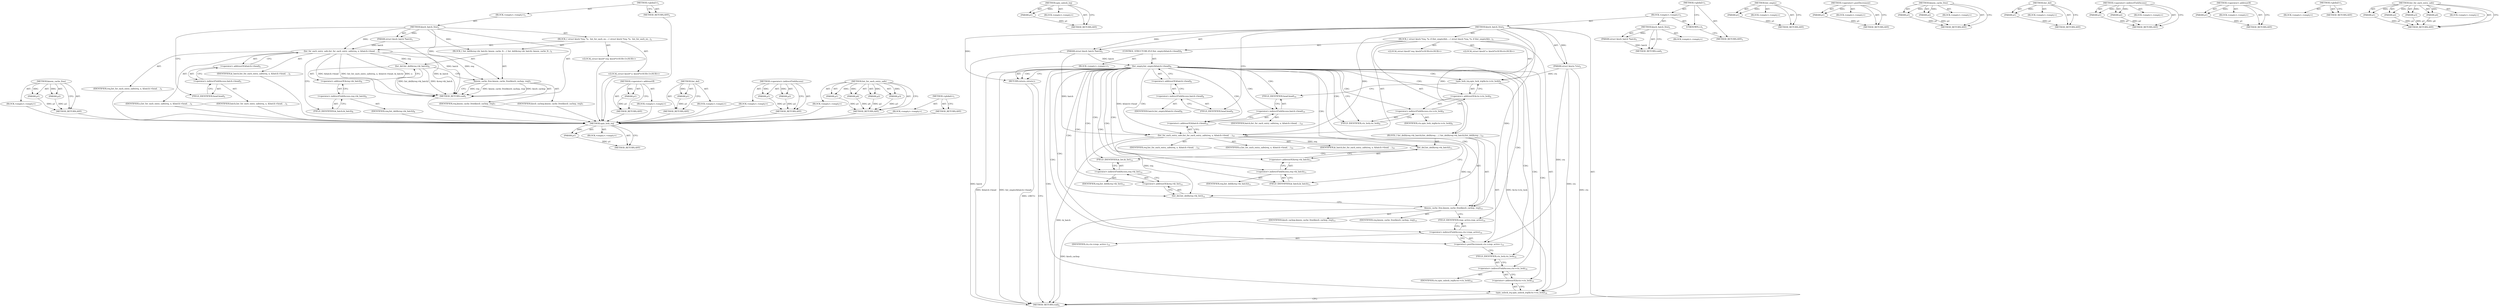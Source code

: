 digraph "list_for_each_entry_safe" {
vulnerable_69 [label=<(METHOD,kmem_cache_free)>];
vulnerable_70 [label=<(PARAM,p1)>];
vulnerable_71 [label=<(PARAM,p2)>];
vulnerable_72 [label=<(BLOCK,&lt;empty&gt;,&lt;empty&gt;)>];
vulnerable_73 [label=<(METHOD_RETURN,ANY)>];
vulnerable_6 [label=<(METHOD,&lt;global&gt;)<SUB>1</SUB>>];
vulnerable_7 [label=<(BLOCK,&lt;empty&gt;,&lt;empty&gt;)<SUB>1</SUB>>];
vulnerable_8 [label=<(METHOD,kiocb_batch_free)<SUB>1</SUB>>];
vulnerable_9 [label=<(PARAM,struct kiocb_batch *batch)<SUB>1</SUB>>];
vulnerable_10 [label=<(BLOCK,{
 	struct kiocb *req, *n;
 
 	list_for_each_en...,{
 	struct kiocb *req, *n;
 
 	list_for_each_en...)<SUB>2</SUB>>];
vulnerable_11 [label="<(LOCAL,struct kiocb* req: kiocb*)<SUB>3</SUB>>"];
vulnerable_12 [label="<(LOCAL,struct kiocb* n: kiocb*)<SUB>3</SUB>>"];
vulnerable_13 [label=<(list_for_each_entry_safe,list_for_each_entry_safe(req, n, &amp;batch-&gt;head, ...)<SUB>5</SUB>>];
vulnerable_14 [label=<(IDENTIFIER,req,list_for_each_entry_safe(req, n, &amp;batch-&gt;head, ...)<SUB>5</SUB>>];
vulnerable_15 [label=<(IDENTIFIER,n,list_for_each_entry_safe(req, n, &amp;batch-&gt;head, ...)<SUB>5</SUB>>];
vulnerable_16 [label=<(&lt;operator&gt;.addressOf,&amp;batch-&gt;head)<SUB>5</SUB>>];
vulnerable_17 [label=<(&lt;operator&gt;.indirectFieldAccess,batch-&gt;head)<SUB>5</SUB>>];
vulnerable_18 [label=<(IDENTIFIER,batch,list_for_each_entry_safe(req, n, &amp;batch-&gt;head, ...)<SUB>5</SUB>>];
vulnerable_19 [label=<(FIELD_IDENTIFIER,head,head)<SUB>5</SUB>>];
vulnerable_20 [label=<(IDENTIFIER,ki_batch,list_for_each_entry_safe(req, n, &amp;batch-&gt;head, ...)<SUB>5</SUB>>];
vulnerable_21 [label=<(BLOCK,{
 		list_del(&amp;req-&gt;ki_batch);
 		kmem_cache_fr...,{
 		list_del(&amp;req-&gt;ki_batch);
 		kmem_cache_fr...)<SUB>5</SUB>>];
vulnerable_22 [label=<(list_del,list_del(&amp;req-&gt;ki_batch))<SUB>6</SUB>>];
vulnerable_23 [label=<(&lt;operator&gt;.addressOf,&amp;req-&gt;ki_batch)<SUB>6</SUB>>];
vulnerable_24 [label=<(&lt;operator&gt;.indirectFieldAccess,req-&gt;ki_batch)<SUB>6</SUB>>];
vulnerable_25 [label=<(IDENTIFIER,req,list_del(&amp;req-&gt;ki_batch))<SUB>6</SUB>>];
vulnerable_26 [label=<(FIELD_IDENTIFIER,ki_batch,ki_batch)<SUB>6</SUB>>];
vulnerable_27 [label=<(kmem_cache_free,kmem_cache_free(kiocb_cachep, req))<SUB>7</SUB>>];
vulnerable_28 [label=<(IDENTIFIER,kiocb_cachep,kmem_cache_free(kiocb_cachep, req))<SUB>7</SUB>>];
vulnerable_29 [label=<(IDENTIFIER,req,kmem_cache_free(kiocb_cachep, req))<SUB>7</SUB>>];
vulnerable_30 [label=<(METHOD_RETURN,void)<SUB>1</SUB>>];
vulnerable_32 [label=<(METHOD_RETURN,ANY)<SUB>1</SUB>>];
vulnerable_56 [label=<(METHOD,&lt;operator&gt;.addressOf)>];
vulnerable_57 [label=<(PARAM,p1)>];
vulnerable_58 [label=<(BLOCK,&lt;empty&gt;,&lt;empty&gt;)>];
vulnerable_59 [label=<(METHOD_RETURN,ANY)>];
vulnerable_65 [label=<(METHOD,list_del)>];
vulnerable_66 [label=<(PARAM,p1)>];
vulnerable_67 [label=<(BLOCK,&lt;empty&gt;,&lt;empty&gt;)>];
vulnerable_68 [label=<(METHOD_RETURN,ANY)>];
vulnerable_60 [label=<(METHOD,&lt;operator&gt;.indirectFieldAccess)>];
vulnerable_61 [label=<(PARAM,p1)>];
vulnerable_62 [label=<(PARAM,p2)>];
vulnerable_63 [label=<(BLOCK,&lt;empty&gt;,&lt;empty&gt;)>];
vulnerable_64 [label=<(METHOD_RETURN,ANY)>];
vulnerable_49 [label=<(METHOD,list_for_each_entry_safe)>];
vulnerable_50 [label=<(PARAM,p1)>];
vulnerable_51 [label=<(PARAM,p2)>];
vulnerable_52 [label=<(PARAM,p3)>];
vulnerable_53 [label=<(PARAM,p4)>];
vulnerable_54 [label=<(BLOCK,&lt;empty&gt;,&lt;empty&gt;)>];
vulnerable_55 [label=<(METHOD_RETURN,ANY)>];
vulnerable_43 [label=<(METHOD,&lt;global&gt;)<SUB>1</SUB>>];
vulnerable_44 [label=<(BLOCK,&lt;empty&gt;,&lt;empty&gt;)>];
vulnerable_45 [label=<(METHOD_RETURN,ANY)>];
fixed_98 [label=<(METHOD,spin_lock_irq)>];
fixed_99 [label=<(PARAM,p1)>];
fixed_100 [label=<(BLOCK,&lt;empty&gt;,&lt;empty&gt;)>];
fixed_101 [label=<(METHOD_RETURN,ANY)>];
fixed_122 [label=<(METHOD,spin_unlock_irq)>];
fixed_123 [label=<(PARAM,p1)>];
fixed_124 [label=<(BLOCK,&lt;empty&gt;,&lt;empty&gt;)>];
fixed_125 [label=<(METHOD_RETURN,ANY)>];
fixed_6 [label=<(METHOD,&lt;global&gt;)<SUB>1</SUB>>];
fixed_7 [label=<(BLOCK,&lt;empty&gt;,&lt;empty&gt;)<SUB>1</SUB>>];
fixed_8 [label=<(METHOD,kiocb_batch_free)<SUB>1</SUB>>];
fixed_9 [label=<(PARAM,struct kiocb_batch *batch)<SUB>1</SUB>>];
fixed_10 [label=<(BLOCK,&lt;empty&gt;,&lt;empty&gt;)>];
fixed_11 [label=<(METHOD_RETURN,void)<SUB>1</SUB>>];
fixed_13 [label=<(UNKNOWN,),))<SUB>1</SUB>>];
fixed_14 [label=<(METHOD,kiocb_batch_free)<SUB>2</SUB>>];
fixed_15 [label=<(PARAM,struct kioctx *ctx)<SUB>2</SUB>>];
fixed_16 [label=<(PARAM,struct kiocb_batch *batch)<SUB>2</SUB>>];
fixed_17 [label=<(BLOCK,{
 	struct kiocb *req, *n;
 
	if (list_empty(&amp;b...,{
 	struct kiocb *req, *n;
 
	if (list_empty(&amp;b...)<SUB>3</SUB>>];
fixed_18 [label="<(LOCAL,struct kiocb* req: kiocb*)<SUB>4</SUB>>"];
fixed_19 [label="<(LOCAL,struct kiocb* n: kiocb*)<SUB>4</SUB>>"];
fixed_20 [label=<(CONTROL_STRUCTURE,IF,if (list_empty(&amp;batch-&gt;head)))<SUB>6</SUB>>];
fixed_21 [label=<(list_empty,list_empty(&amp;batch-&gt;head))<SUB>6</SUB>>];
fixed_22 [label=<(&lt;operator&gt;.addressOf,&amp;batch-&gt;head)<SUB>6</SUB>>];
fixed_23 [label=<(&lt;operator&gt;.indirectFieldAccess,batch-&gt;head)<SUB>6</SUB>>];
fixed_24 [label=<(IDENTIFIER,batch,list_empty(&amp;batch-&gt;head))<SUB>6</SUB>>];
fixed_25 [label=<(FIELD_IDENTIFIER,head,head)<SUB>6</SUB>>];
fixed_26 [label=<(BLOCK,&lt;empty&gt;,&lt;empty&gt;)<SUB>7</SUB>>];
fixed_27 [label=<(RETURN,return;,return;)<SUB>7</SUB>>];
fixed_28 [label=<(spin_lock_irq,spin_lock_irq(&amp;ctx-&gt;ctx_lock))<SUB>9</SUB>>];
fixed_29 [label=<(&lt;operator&gt;.addressOf,&amp;ctx-&gt;ctx_lock)<SUB>9</SUB>>];
fixed_30 [label=<(&lt;operator&gt;.indirectFieldAccess,ctx-&gt;ctx_lock)<SUB>9</SUB>>];
fixed_31 [label=<(IDENTIFIER,ctx,spin_lock_irq(&amp;ctx-&gt;ctx_lock))<SUB>9</SUB>>];
fixed_32 [label=<(FIELD_IDENTIFIER,ctx_lock,ctx_lock)<SUB>9</SUB>>];
fixed_33 [label=<(list_for_each_entry_safe,list_for_each_entry_safe(req, n, &amp;batch-&gt;head, ...)<SUB>10</SUB>>];
fixed_34 [label=<(IDENTIFIER,req,list_for_each_entry_safe(req, n, &amp;batch-&gt;head, ...)<SUB>10</SUB>>];
fixed_35 [label=<(IDENTIFIER,n,list_for_each_entry_safe(req, n, &amp;batch-&gt;head, ...)<SUB>10</SUB>>];
fixed_36 [label=<(&lt;operator&gt;.addressOf,&amp;batch-&gt;head)<SUB>10</SUB>>];
fixed_37 [label=<(&lt;operator&gt;.indirectFieldAccess,batch-&gt;head)<SUB>10</SUB>>];
fixed_38 [label=<(IDENTIFIER,batch,list_for_each_entry_safe(req, n, &amp;batch-&gt;head, ...)<SUB>10</SUB>>];
fixed_39 [label=<(FIELD_IDENTIFIER,head,head)<SUB>10</SUB>>];
fixed_40 [label=<(IDENTIFIER,ki_batch,list_for_each_entry_safe(req, n, &amp;batch-&gt;head, ...)<SUB>10</SUB>>];
fixed_41 [label=<(BLOCK,{
 		list_del(&amp;req-&gt;ki_batch);
		list_del(&amp;req-...,{
 		list_del(&amp;req-&gt;ki_batch);
		list_del(&amp;req-...)<SUB>10</SUB>>];
fixed_42 [label=<(list_del,list_del(&amp;req-&gt;ki_batch))<SUB>11</SUB>>];
fixed_43 [label=<(&lt;operator&gt;.addressOf,&amp;req-&gt;ki_batch)<SUB>11</SUB>>];
fixed_44 [label=<(&lt;operator&gt;.indirectFieldAccess,req-&gt;ki_batch)<SUB>11</SUB>>];
fixed_45 [label=<(IDENTIFIER,req,list_del(&amp;req-&gt;ki_batch))<SUB>11</SUB>>];
fixed_46 [label=<(FIELD_IDENTIFIER,ki_batch,ki_batch)<SUB>11</SUB>>];
fixed_47 [label=<(list_del,list_del(&amp;req-&gt;ki_list))<SUB>12</SUB>>];
fixed_48 [label=<(&lt;operator&gt;.addressOf,&amp;req-&gt;ki_list)<SUB>12</SUB>>];
fixed_49 [label=<(&lt;operator&gt;.indirectFieldAccess,req-&gt;ki_list)<SUB>12</SUB>>];
fixed_50 [label=<(IDENTIFIER,req,list_del(&amp;req-&gt;ki_list))<SUB>12</SUB>>];
fixed_51 [label=<(FIELD_IDENTIFIER,ki_list,ki_list)<SUB>12</SUB>>];
fixed_52 [label=<(kmem_cache_free,kmem_cache_free(kiocb_cachep, req))<SUB>13</SUB>>];
fixed_53 [label=<(IDENTIFIER,kiocb_cachep,kmem_cache_free(kiocb_cachep, req))<SUB>13</SUB>>];
fixed_54 [label=<(IDENTIFIER,req,kmem_cache_free(kiocb_cachep, req))<SUB>13</SUB>>];
fixed_55 [label=<(&lt;operator&gt;.postDecrement,ctx-&gt;reqs_active--)<SUB>14</SUB>>];
fixed_56 [label=<(&lt;operator&gt;.indirectFieldAccess,ctx-&gt;reqs_active)<SUB>14</SUB>>];
fixed_57 [label=<(IDENTIFIER,ctx,ctx-&gt;reqs_active--)<SUB>14</SUB>>];
fixed_58 [label=<(FIELD_IDENTIFIER,reqs_active,reqs_active)<SUB>14</SUB>>];
fixed_59 [label=<(spin_unlock_irq,spin_unlock_irq(&amp;ctx-&gt;ctx_lock))<SUB>16</SUB>>];
fixed_60 [label=<(&lt;operator&gt;.addressOf,&amp;ctx-&gt;ctx_lock)<SUB>16</SUB>>];
fixed_61 [label=<(&lt;operator&gt;.indirectFieldAccess,ctx-&gt;ctx_lock)<SUB>16</SUB>>];
fixed_62 [label=<(IDENTIFIER,ctx,spin_unlock_irq(&amp;ctx-&gt;ctx_lock))<SUB>16</SUB>>];
fixed_63 [label=<(FIELD_IDENTIFIER,ctx_lock,ctx_lock)<SUB>16</SUB>>];
fixed_64 [label=<(METHOD_RETURN,void)<SUB>2</SUB>>];
fixed_66 [label=<(METHOD_RETURN,ANY)<SUB>1</SUB>>];
fixed_85 [label=<(METHOD,list_empty)>];
fixed_86 [label=<(PARAM,p1)>];
fixed_87 [label=<(BLOCK,&lt;empty&gt;,&lt;empty&gt;)>];
fixed_88 [label=<(METHOD_RETURN,ANY)>];
fixed_118 [label=<(METHOD,&lt;operator&gt;.postDecrement)>];
fixed_119 [label=<(PARAM,p1)>];
fixed_120 [label=<(BLOCK,&lt;empty&gt;,&lt;empty&gt;)>];
fixed_121 [label=<(METHOD_RETURN,ANY)>];
fixed_113 [label=<(METHOD,kmem_cache_free)>];
fixed_114 [label=<(PARAM,p1)>];
fixed_115 [label=<(PARAM,p2)>];
fixed_116 [label=<(BLOCK,&lt;empty&gt;,&lt;empty&gt;)>];
fixed_117 [label=<(METHOD_RETURN,ANY)>];
fixed_109 [label=<(METHOD,list_del)>];
fixed_110 [label=<(PARAM,p1)>];
fixed_111 [label=<(BLOCK,&lt;empty&gt;,&lt;empty&gt;)>];
fixed_112 [label=<(METHOD_RETURN,ANY)>];
fixed_93 [label=<(METHOD,&lt;operator&gt;.indirectFieldAccess)>];
fixed_94 [label=<(PARAM,p1)>];
fixed_95 [label=<(PARAM,p2)>];
fixed_96 [label=<(BLOCK,&lt;empty&gt;,&lt;empty&gt;)>];
fixed_97 [label=<(METHOD_RETURN,ANY)>];
fixed_89 [label=<(METHOD,&lt;operator&gt;.addressOf)>];
fixed_90 [label=<(PARAM,p1)>];
fixed_91 [label=<(BLOCK,&lt;empty&gt;,&lt;empty&gt;)>];
fixed_92 [label=<(METHOD_RETURN,ANY)>];
fixed_79 [label=<(METHOD,&lt;global&gt;)<SUB>1</SUB>>];
fixed_80 [label=<(BLOCK,&lt;empty&gt;,&lt;empty&gt;)>];
fixed_81 [label=<(METHOD_RETURN,ANY)>];
fixed_102 [label=<(METHOD,list_for_each_entry_safe)>];
fixed_103 [label=<(PARAM,p1)>];
fixed_104 [label=<(PARAM,p2)>];
fixed_105 [label=<(PARAM,p3)>];
fixed_106 [label=<(PARAM,p4)>];
fixed_107 [label=<(BLOCK,&lt;empty&gt;,&lt;empty&gt;)>];
fixed_108 [label=<(METHOD_RETURN,ANY)>];
vulnerable_69 -> vulnerable_70  [key=0, label="AST: "];
vulnerable_69 -> vulnerable_70  [key=1, label="DDG: "];
vulnerable_69 -> vulnerable_72  [key=0, label="AST: "];
vulnerable_69 -> vulnerable_71  [key=0, label="AST: "];
vulnerable_69 -> vulnerable_71  [key=1, label="DDG: "];
vulnerable_69 -> vulnerable_73  [key=0, label="AST: "];
vulnerable_69 -> vulnerable_73  [key=1, label="CFG: "];
vulnerable_70 -> vulnerable_73  [key=0, label="DDG: p1"];
vulnerable_71 -> vulnerable_73  [key=0, label="DDG: p2"];
vulnerable_72 -> fixed_98  [key=0];
vulnerable_73 -> fixed_98  [key=0];
vulnerable_6 -> vulnerable_7  [key=0, label="AST: "];
vulnerable_6 -> vulnerable_32  [key=0, label="AST: "];
vulnerable_6 -> vulnerable_32  [key=1, label="CFG: "];
vulnerable_7 -> vulnerable_8  [key=0, label="AST: "];
vulnerable_8 -> vulnerable_9  [key=0, label="AST: "];
vulnerable_8 -> vulnerable_9  [key=1, label="DDG: "];
vulnerable_8 -> vulnerable_10  [key=0, label="AST: "];
vulnerable_8 -> vulnerable_30  [key=0, label="AST: "];
vulnerable_8 -> vulnerable_19  [key=0, label="CFG: "];
vulnerable_8 -> vulnerable_21  [key=0, label="DDG: "];
vulnerable_8 -> vulnerable_13  [key=0, label="DDG: "];
vulnerable_8 -> vulnerable_27  [key=0, label="DDG: "];
vulnerable_9 -> vulnerable_30  [key=0, label="DDG: batch"];
vulnerable_9 -> vulnerable_13  [key=0, label="DDG: batch"];
vulnerable_10 -> vulnerable_11  [key=0, label="AST: "];
vulnerable_10 -> vulnerable_12  [key=0, label="AST: "];
vulnerable_10 -> vulnerable_13  [key=0, label="AST: "];
vulnerable_10 -> vulnerable_21  [key=0, label="AST: "];
vulnerable_11 -> fixed_98  [key=0];
vulnerable_12 -> fixed_98  [key=0];
vulnerable_13 -> vulnerable_14  [key=0, label="AST: "];
vulnerable_13 -> vulnerable_15  [key=0, label="AST: "];
vulnerable_13 -> vulnerable_16  [key=0, label="AST: "];
vulnerable_13 -> vulnerable_20  [key=0, label="AST: "];
vulnerable_13 -> vulnerable_26  [key=0, label="CFG: "];
vulnerable_13 -> vulnerable_30  [key=0, label="DDG: n"];
vulnerable_13 -> vulnerable_30  [key=1, label="DDG: &amp;batch-&gt;head"];
vulnerable_13 -> vulnerable_30  [key=2, label="DDG: list_for_each_entry_safe(req, n, &amp;batch-&gt;head, ki_batch)"];
vulnerable_13 -> vulnerable_30  [key=3, label="DDG: ki_batch"];
vulnerable_13 -> vulnerable_22  [key=0, label="DDG: req"];
vulnerable_13 -> vulnerable_27  [key=0, label="DDG: req"];
vulnerable_14 -> fixed_98  [key=0];
vulnerable_15 -> fixed_98  [key=0];
vulnerable_16 -> vulnerable_17  [key=0, label="AST: "];
vulnerable_16 -> vulnerable_13  [key=0, label="CFG: "];
vulnerable_17 -> vulnerable_18  [key=0, label="AST: "];
vulnerable_17 -> vulnerable_19  [key=0, label="AST: "];
vulnerable_17 -> vulnerable_16  [key=0, label="CFG: "];
vulnerable_18 -> fixed_98  [key=0];
vulnerable_19 -> vulnerable_17  [key=0, label="CFG: "];
vulnerable_20 -> fixed_98  [key=0];
vulnerable_21 -> vulnerable_22  [key=0, label="AST: "];
vulnerable_21 -> vulnerable_27  [key=0, label="AST: "];
vulnerable_22 -> vulnerable_23  [key=0, label="AST: "];
vulnerable_22 -> vulnerable_27  [key=0, label="CFG: "];
vulnerable_22 -> vulnerable_30  [key=0, label="DDG: &amp;req-&gt;ki_batch"];
vulnerable_22 -> vulnerable_30  [key=1, label="DDG: list_del(&amp;req-&gt;ki_batch)"];
vulnerable_23 -> vulnerable_24  [key=0, label="AST: "];
vulnerable_23 -> vulnerable_22  [key=0, label="CFG: "];
vulnerable_24 -> vulnerable_25  [key=0, label="AST: "];
vulnerable_24 -> vulnerable_26  [key=0, label="AST: "];
vulnerable_24 -> vulnerable_23  [key=0, label="CFG: "];
vulnerable_25 -> fixed_98  [key=0];
vulnerable_26 -> vulnerable_24  [key=0, label="CFG: "];
vulnerable_27 -> vulnerable_28  [key=0, label="AST: "];
vulnerable_27 -> vulnerable_29  [key=0, label="AST: "];
vulnerable_27 -> vulnerable_30  [key=0, label="CFG: "];
vulnerable_27 -> vulnerable_30  [key=1, label="DDG: req"];
vulnerable_27 -> vulnerable_30  [key=2, label="DDG: kmem_cache_free(kiocb_cachep, req)"];
vulnerable_27 -> vulnerable_30  [key=3, label="DDG: kiocb_cachep"];
vulnerable_28 -> fixed_98  [key=0];
vulnerable_29 -> fixed_98  [key=0];
vulnerable_30 -> fixed_98  [key=0];
vulnerable_32 -> fixed_98  [key=0];
vulnerable_56 -> vulnerable_57  [key=0, label="AST: "];
vulnerable_56 -> vulnerable_57  [key=1, label="DDG: "];
vulnerable_56 -> vulnerable_58  [key=0, label="AST: "];
vulnerable_56 -> vulnerable_59  [key=0, label="AST: "];
vulnerable_56 -> vulnerable_59  [key=1, label="CFG: "];
vulnerable_57 -> vulnerable_59  [key=0, label="DDG: p1"];
vulnerable_58 -> fixed_98  [key=0];
vulnerable_59 -> fixed_98  [key=0];
vulnerable_65 -> vulnerable_66  [key=0, label="AST: "];
vulnerable_65 -> vulnerable_66  [key=1, label="DDG: "];
vulnerable_65 -> vulnerable_67  [key=0, label="AST: "];
vulnerable_65 -> vulnerable_68  [key=0, label="AST: "];
vulnerable_65 -> vulnerable_68  [key=1, label="CFG: "];
vulnerable_66 -> vulnerable_68  [key=0, label="DDG: p1"];
vulnerable_67 -> fixed_98  [key=0];
vulnerable_68 -> fixed_98  [key=0];
vulnerable_60 -> vulnerable_61  [key=0, label="AST: "];
vulnerable_60 -> vulnerable_61  [key=1, label="DDG: "];
vulnerable_60 -> vulnerable_63  [key=0, label="AST: "];
vulnerable_60 -> vulnerable_62  [key=0, label="AST: "];
vulnerable_60 -> vulnerable_62  [key=1, label="DDG: "];
vulnerable_60 -> vulnerable_64  [key=0, label="AST: "];
vulnerable_60 -> vulnerable_64  [key=1, label="CFG: "];
vulnerable_61 -> vulnerable_64  [key=0, label="DDG: p1"];
vulnerable_62 -> vulnerable_64  [key=0, label="DDG: p2"];
vulnerable_63 -> fixed_98  [key=0];
vulnerable_64 -> fixed_98  [key=0];
vulnerable_49 -> vulnerable_50  [key=0, label="AST: "];
vulnerable_49 -> vulnerable_50  [key=1, label="DDG: "];
vulnerable_49 -> vulnerable_54  [key=0, label="AST: "];
vulnerable_49 -> vulnerable_51  [key=0, label="AST: "];
vulnerable_49 -> vulnerable_51  [key=1, label="DDG: "];
vulnerable_49 -> vulnerable_55  [key=0, label="AST: "];
vulnerable_49 -> vulnerable_55  [key=1, label="CFG: "];
vulnerable_49 -> vulnerable_52  [key=0, label="AST: "];
vulnerable_49 -> vulnerable_52  [key=1, label="DDG: "];
vulnerable_49 -> vulnerable_53  [key=0, label="AST: "];
vulnerable_49 -> vulnerable_53  [key=1, label="DDG: "];
vulnerable_50 -> vulnerable_55  [key=0, label="DDG: p1"];
vulnerable_51 -> vulnerable_55  [key=0, label="DDG: p2"];
vulnerable_52 -> vulnerable_55  [key=0, label="DDG: p3"];
vulnerable_53 -> vulnerable_55  [key=0, label="DDG: p4"];
vulnerable_54 -> fixed_98  [key=0];
vulnerable_55 -> fixed_98  [key=0];
vulnerable_43 -> vulnerable_44  [key=0, label="AST: "];
vulnerable_43 -> vulnerable_45  [key=0, label="AST: "];
vulnerable_43 -> vulnerable_45  [key=1, label="CFG: "];
vulnerable_44 -> fixed_98  [key=0];
vulnerable_45 -> fixed_98  [key=0];
fixed_98 -> fixed_99  [key=0, label="AST: "];
fixed_98 -> fixed_99  [key=1, label="DDG: "];
fixed_98 -> fixed_100  [key=0, label="AST: "];
fixed_98 -> fixed_101  [key=0, label="AST: "];
fixed_98 -> fixed_101  [key=1, label="CFG: "];
fixed_99 -> fixed_101  [key=0, label="DDG: p1"];
fixed_122 -> fixed_123  [key=0, label="AST: "];
fixed_122 -> fixed_123  [key=1, label="DDG: "];
fixed_122 -> fixed_124  [key=0, label="AST: "];
fixed_122 -> fixed_125  [key=0, label="AST: "];
fixed_122 -> fixed_125  [key=1, label="CFG: "];
fixed_123 -> fixed_125  [key=0, label="DDG: p1"];
fixed_6 -> fixed_7  [key=0, label="AST: "];
fixed_6 -> fixed_66  [key=0, label="AST: "];
fixed_6 -> fixed_13  [key=0, label="CFG: "];
fixed_7 -> fixed_8  [key=0, label="AST: "];
fixed_7 -> fixed_13  [key=0, label="AST: "];
fixed_7 -> fixed_14  [key=0, label="AST: "];
fixed_8 -> fixed_9  [key=0, label="AST: "];
fixed_8 -> fixed_9  [key=1, label="DDG: "];
fixed_8 -> fixed_10  [key=0, label="AST: "];
fixed_8 -> fixed_11  [key=0, label="AST: "];
fixed_8 -> fixed_11  [key=1, label="CFG: "];
fixed_9 -> fixed_11  [key=0, label="DDG: batch"];
fixed_13 -> fixed_66  [key=0, label="CFG: "];
fixed_14 -> fixed_15  [key=0, label="AST: "];
fixed_14 -> fixed_15  [key=1, label="DDG: "];
fixed_14 -> fixed_16  [key=0, label="AST: "];
fixed_14 -> fixed_16  [key=1, label="DDG: "];
fixed_14 -> fixed_17  [key=0, label="AST: "];
fixed_14 -> fixed_64  [key=0, label="AST: "];
fixed_14 -> fixed_25  [key=0, label="CFG: "];
fixed_14 -> fixed_41  [key=0, label="DDG: "];
fixed_14 -> fixed_33  [key=0, label="DDG: "];
fixed_14 -> fixed_27  [key=0, label="DDG: "];
fixed_14 -> fixed_52  [key=0, label="DDG: "];
fixed_15 -> fixed_64  [key=0, label="DDG: ctx"];
fixed_15 -> fixed_28  [key=0, label="DDG: ctx"];
fixed_15 -> fixed_59  [key=0, label="DDG: ctx"];
fixed_15 -> fixed_55  [key=0, label="DDG: ctx"];
fixed_16 -> fixed_64  [key=0, label="DDG: batch"];
fixed_16 -> fixed_33  [key=0, label="DDG: batch"];
fixed_16 -> fixed_21  [key=0, label="DDG: batch"];
fixed_17 -> fixed_18  [key=0, label="AST: "];
fixed_17 -> fixed_19  [key=0, label="AST: "];
fixed_17 -> fixed_20  [key=0, label="AST: "];
fixed_17 -> fixed_28  [key=0, label="AST: "];
fixed_17 -> fixed_33  [key=0, label="AST: "];
fixed_17 -> fixed_41  [key=0, label="AST: "];
fixed_17 -> fixed_59  [key=0, label="AST: "];
fixed_20 -> fixed_21  [key=0, label="AST: "];
fixed_20 -> fixed_26  [key=0, label="AST: "];
fixed_21 -> fixed_22  [key=0, label="AST: "];
fixed_21 -> fixed_27  [key=0, label="CFG: "];
fixed_21 -> fixed_27  [key=1, label="CDG: "];
fixed_21 -> fixed_32  [key=0, label="CFG: "];
fixed_21 -> fixed_32  [key=1, label="CDG: "];
fixed_21 -> fixed_64  [key=0, label="DDG: &amp;batch-&gt;head"];
fixed_21 -> fixed_64  [key=1, label="DDG: list_empty(&amp;batch-&gt;head)"];
fixed_21 -> fixed_33  [key=0, label="DDG: &amp;batch-&gt;head"];
fixed_21 -> fixed_33  [key=1, label="CDG: "];
fixed_21 -> fixed_47  [key=0, label="CDG: "];
fixed_21 -> fixed_30  [key=0, label="CDG: "];
fixed_21 -> fixed_48  [key=0, label="CDG: "];
fixed_21 -> fixed_58  [key=0, label="CDG: "];
fixed_21 -> fixed_49  [key=0, label="CDG: "];
fixed_21 -> fixed_60  [key=0, label="CDG: "];
fixed_21 -> fixed_61  [key=0, label="CDG: "];
fixed_21 -> fixed_42  [key=0, label="CDG: "];
fixed_21 -> fixed_51  [key=0, label="CDG: "];
fixed_21 -> fixed_28  [key=0, label="CDG: "];
fixed_21 -> fixed_36  [key=0, label="CDG: "];
fixed_21 -> fixed_52  [key=0, label="CDG: "];
fixed_21 -> fixed_37  [key=0, label="CDG: "];
fixed_21 -> fixed_46  [key=0, label="CDG: "];
fixed_21 -> fixed_56  [key=0, label="CDG: "];
fixed_21 -> fixed_63  [key=0, label="CDG: "];
fixed_21 -> fixed_29  [key=0, label="CDG: "];
fixed_21 -> fixed_59  [key=0, label="CDG: "];
fixed_21 -> fixed_44  [key=0, label="CDG: "];
fixed_21 -> fixed_55  [key=0, label="CDG: "];
fixed_21 -> fixed_39  [key=0, label="CDG: "];
fixed_21 -> fixed_43  [key=0, label="CDG: "];
fixed_22 -> fixed_23  [key=0, label="AST: "];
fixed_22 -> fixed_21  [key=0, label="CFG: "];
fixed_23 -> fixed_24  [key=0, label="AST: "];
fixed_23 -> fixed_25  [key=0, label="AST: "];
fixed_23 -> fixed_22  [key=0, label="CFG: "];
fixed_25 -> fixed_23  [key=0, label="CFG: "];
fixed_26 -> fixed_27  [key=0, label="AST: "];
fixed_27 -> fixed_64  [key=0, label="CFG: "];
fixed_27 -> fixed_64  [key=1, label="DDG: &lt;RET&gt;"];
fixed_28 -> fixed_29  [key=0, label="AST: "];
fixed_28 -> fixed_39  [key=0, label="CFG: "];
fixed_28 -> fixed_59  [key=0, label="DDG: &amp;ctx-&gt;ctx_lock"];
fixed_29 -> fixed_30  [key=0, label="AST: "];
fixed_29 -> fixed_28  [key=0, label="CFG: "];
fixed_30 -> fixed_31  [key=0, label="AST: "];
fixed_30 -> fixed_32  [key=0, label="AST: "];
fixed_30 -> fixed_29  [key=0, label="CFG: "];
fixed_32 -> fixed_30  [key=0, label="CFG: "];
fixed_33 -> fixed_34  [key=0, label="AST: "];
fixed_33 -> fixed_35  [key=0, label="AST: "];
fixed_33 -> fixed_36  [key=0, label="AST: "];
fixed_33 -> fixed_40  [key=0, label="AST: "];
fixed_33 -> fixed_46  [key=0, label="CFG: "];
fixed_33 -> fixed_64  [key=0, label="DDG: ki_batch"];
fixed_33 -> fixed_42  [key=0, label="DDG: req"];
fixed_33 -> fixed_47  [key=0, label="DDG: req"];
fixed_33 -> fixed_52  [key=0, label="DDG: req"];
fixed_36 -> fixed_37  [key=0, label="AST: "];
fixed_36 -> fixed_33  [key=0, label="CFG: "];
fixed_37 -> fixed_38  [key=0, label="AST: "];
fixed_37 -> fixed_39  [key=0, label="AST: "];
fixed_37 -> fixed_36  [key=0, label="CFG: "];
fixed_39 -> fixed_37  [key=0, label="CFG: "];
fixed_41 -> fixed_42  [key=0, label="AST: "];
fixed_41 -> fixed_47  [key=0, label="AST: "];
fixed_41 -> fixed_52  [key=0, label="AST: "];
fixed_41 -> fixed_55  [key=0, label="AST: "];
fixed_42 -> fixed_43  [key=0, label="AST: "];
fixed_42 -> fixed_51  [key=0, label="CFG: "];
fixed_43 -> fixed_44  [key=0, label="AST: "];
fixed_43 -> fixed_42  [key=0, label="CFG: "];
fixed_44 -> fixed_45  [key=0, label="AST: "];
fixed_44 -> fixed_46  [key=0, label="AST: "];
fixed_44 -> fixed_43  [key=0, label="CFG: "];
fixed_46 -> fixed_44  [key=0, label="CFG: "];
fixed_47 -> fixed_48  [key=0, label="AST: "];
fixed_47 -> fixed_52  [key=0, label="CFG: "];
fixed_48 -> fixed_49  [key=0, label="AST: "];
fixed_48 -> fixed_47  [key=0, label="CFG: "];
fixed_49 -> fixed_50  [key=0, label="AST: "];
fixed_49 -> fixed_51  [key=0, label="AST: "];
fixed_49 -> fixed_48  [key=0, label="CFG: "];
fixed_51 -> fixed_49  [key=0, label="CFG: "];
fixed_52 -> fixed_53  [key=0, label="AST: "];
fixed_52 -> fixed_54  [key=0, label="AST: "];
fixed_52 -> fixed_58  [key=0, label="CFG: "];
fixed_52 -> fixed_64  [key=0, label="DDG: kiocb_cachep"];
fixed_55 -> fixed_56  [key=0, label="AST: "];
fixed_55 -> fixed_63  [key=0, label="CFG: "];
fixed_56 -> fixed_57  [key=0, label="AST: "];
fixed_56 -> fixed_58  [key=0, label="AST: "];
fixed_56 -> fixed_55  [key=0, label="CFG: "];
fixed_58 -> fixed_56  [key=0, label="CFG: "];
fixed_59 -> fixed_60  [key=0, label="AST: "];
fixed_59 -> fixed_64  [key=0, label="CFG: "];
fixed_60 -> fixed_61  [key=0, label="AST: "];
fixed_60 -> fixed_59  [key=0, label="CFG: "];
fixed_61 -> fixed_62  [key=0, label="AST: "];
fixed_61 -> fixed_63  [key=0, label="AST: "];
fixed_61 -> fixed_60  [key=0, label="CFG: "];
fixed_63 -> fixed_61  [key=0, label="CFG: "];
fixed_85 -> fixed_86  [key=0, label="AST: "];
fixed_85 -> fixed_86  [key=1, label="DDG: "];
fixed_85 -> fixed_87  [key=0, label="AST: "];
fixed_85 -> fixed_88  [key=0, label="AST: "];
fixed_85 -> fixed_88  [key=1, label="CFG: "];
fixed_86 -> fixed_88  [key=0, label="DDG: p1"];
fixed_118 -> fixed_119  [key=0, label="AST: "];
fixed_118 -> fixed_119  [key=1, label="DDG: "];
fixed_118 -> fixed_120  [key=0, label="AST: "];
fixed_118 -> fixed_121  [key=0, label="AST: "];
fixed_118 -> fixed_121  [key=1, label="CFG: "];
fixed_119 -> fixed_121  [key=0, label="DDG: p1"];
fixed_113 -> fixed_114  [key=0, label="AST: "];
fixed_113 -> fixed_114  [key=1, label="DDG: "];
fixed_113 -> fixed_116  [key=0, label="AST: "];
fixed_113 -> fixed_115  [key=0, label="AST: "];
fixed_113 -> fixed_115  [key=1, label="DDG: "];
fixed_113 -> fixed_117  [key=0, label="AST: "];
fixed_113 -> fixed_117  [key=1, label="CFG: "];
fixed_114 -> fixed_117  [key=0, label="DDG: p1"];
fixed_115 -> fixed_117  [key=0, label="DDG: p2"];
fixed_109 -> fixed_110  [key=0, label="AST: "];
fixed_109 -> fixed_110  [key=1, label="DDG: "];
fixed_109 -> fixed_111  [key=0, label="AST: "];
fixed_109 -> fixed_112  [key=0, label="AST: "];
fixed_109 -> fixed_112  [key=1, label="CFG: "];
fixed_110 -> fixed_112  [key=0, label="DDG: p1"];
fixed_93 -> fixed_94  [key=0, label="AST: "];
fixed_93 -> fixed_94  [key=1, label="DDG: "];
fixed_93 -> fixed_96  [key=0, label="AST: "];
fixed_93 -> fixed_95  [key=0, label="AST: "];
fixed_93 -> fixed_95  [key=1, label="DDG: "];
fixed_93 -> fixed_97  [key=0, label="AST: "];
fixed_93 -> fixed_97  [key=1, label="CFG: "];
fixed_94 -> fixed_97  [key=0, label="DDG: p1"];
fixed_95 -> fixed_97  [key=0, label="DDG: p2"];
fixed_89 -> fixed_90  [key=0, label="AST: "];
fixed_89 -> fixed_90  [key=1, label="DDG: "];
fixed_89 -> fixed_91  [key=0, label="AST: "];
fixed_89 -> fixed_92  [key=0, label="AST: "];
fixed_89 -> fixed_92  [key=1, label="CFG: "];
fixed_90 -> fixed_92  [key=0, label="DDG: p1"];
fixed_79 -> fixed_80  [key=0, label="AST: "];
fixed_79 -> fixed_81  [key=0, label="AST: "];
fixed_79 -> fixed_81  [key=1, label="CFG: "];
fixed_102 -> fixed_103  [key=0, label="AST: "];
fixed_102 -> fixed_103  [key=1, label="DDG: "];
fixed_102 -> fixed_107  [key=0, label="AST: "];
fixed_102 -> fixed_104  [key=0, label="AST: "];
fixed_102 -> fixed_104  [key=1, label="DDG: "];
fixed_102 -> fixed_108  [key=0, label="AST: "];
fixed_102 -> fixed_108  [key=1, label="CFG: "];
fixed_102 -> fixed_105  [key=0, label="AST: "];
fixed_102 -> fixed_105  [key=1, label="DDG: "];
fixed_102 -> fixed_106  [key=0, label="AST: "];
fixed_102 -> fixed_106  [key=1, label="DDG: "];
fixed_103 -> fixed_108  [key=0, label="DDG: p1"];
fixed_104 -> fixed_108  [key=0, label="DDG: p2"];
fixed_105 -> fixed_108  [key=0, label="DDG: p3"];
fixed_106 -> fixed_108  [key=0, label="DDG: p4"];
}
